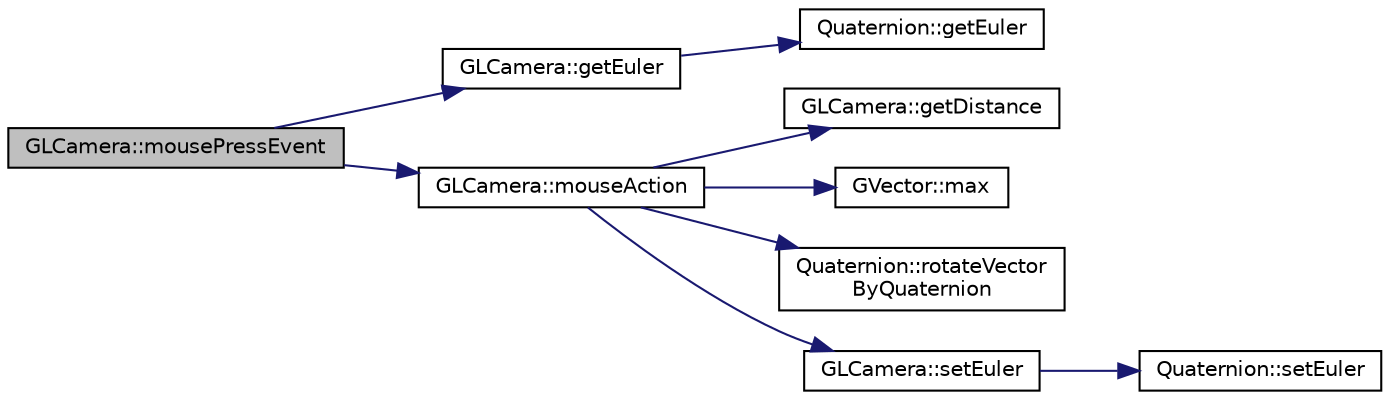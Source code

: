 digraph "GLCamera::mousePressEvent"
{
 // INTERACTIVE_SVG=YES
  edge [fontname="Helvetica",fontsize="10",labelfontname="Helvetica",labelfontsize="10"];
  node [fontname="Helvetica",fontsize="10",shape=record];
  rankdir="LR";
  Node1 [label="GLCamera::mousePressEvent",height=0.2,width=0.4,color="black", fillcolor="grey75", style="filled", fontcolor="black"];
  Node1 -> Node2 [color="midnightblue",fontsize="10",style="solid",fontname="Helvetica"];
  Node2 [label="GLCamera::getEuler",height=0.2,width=0.4,color="black", fillcolor="white", style="filled",URL="$da/d43/class_g_l_camera.html#adf1a6977784a1cca13d9ae7ef0fa5c93"];
  Node2 -> Node3 [color="midnightblue",fontsize="10",style="solid",fontname="Helvetica"];
  Node3 [label="Quaternion::getEuler",height=0.2,width=0.4,color="black", fillcolor="white", style="filled",URL="$dc/de3/class_quaternion.html#afdc1df5e1a9ed3c6c98060cc119078c5"];
  Node1 -> Node4 [color="midnightblue",fontsize="10",style="solid",fontname="Helvetica"];
  Node4 [label="GLCamera::mouseAction",height=0.2,width=0.4,color="black", fillcolor="white", style="filled",URL="$da/d43/class_g_l_camera.html#a8b515ebf74f1521716a77ff6bdc141d6"];
  Node4 -> Node5 [color="midnightblue",fontsize="10",style="solid",fontname="Helvetica"];
  Node5 [label="GLCamera::getDistance",height=0.2,width=0.4,color="black", fillcolor="white", style="filled",URL="$da/d43/class_g_l_camera.html#ae3f8c9c7ef1674e89df41faa14b538c9"];
  Node4 -> Node6 [color="midnightblue",fontsize="10",style="solid",fontname="Helvetica"];
  Node6 [label="GVector::max",height=0.2,width=0.4,color="black", fillcolor="white", style="filled",URL="$d5/da9/namespace_g_vector.html#a1223529a5f19606fa1f0bb39404a9ec3"];
  Node4 -> Node7 [color="midnightblue",fontsize="10",style="solid",fontname="Helvetica"];
  Node7 [label="Quaternion::rotateVector\lByQuaternion",height=0.2,width=0.4,color="black", fillcolor="white", style="filled",URL="$dc/de3/class_quaternion.html#ad8066194132551d2c8e8a71096b0d1db"];
  Node4 -> Node8 [color="midnightblue",fontsize="10",style="solid",fontname="Helvetica"];
  Node8 [label="GLCamera::setEuler",height=0.2,width=0.4,color="black", fillcolor="white", style="filled",URL="$da/d43/class_g_l_camera.html#ac4126632f52eeaa7d3df8f69d4f2daf7"];
  Node8 -> Node9 [color="midnightblue",fontsize="10",style="solid",fontname="Helvetica"];
  Node9 [label="Quaternion::setEuler",height=0.2,width=0.4,color="black", fillcolor="white", style="filled",URL="$dc/de3/class_quaternion.html#a4d02d6e6497a0d8c8c72c8733c52ed33"];
}
